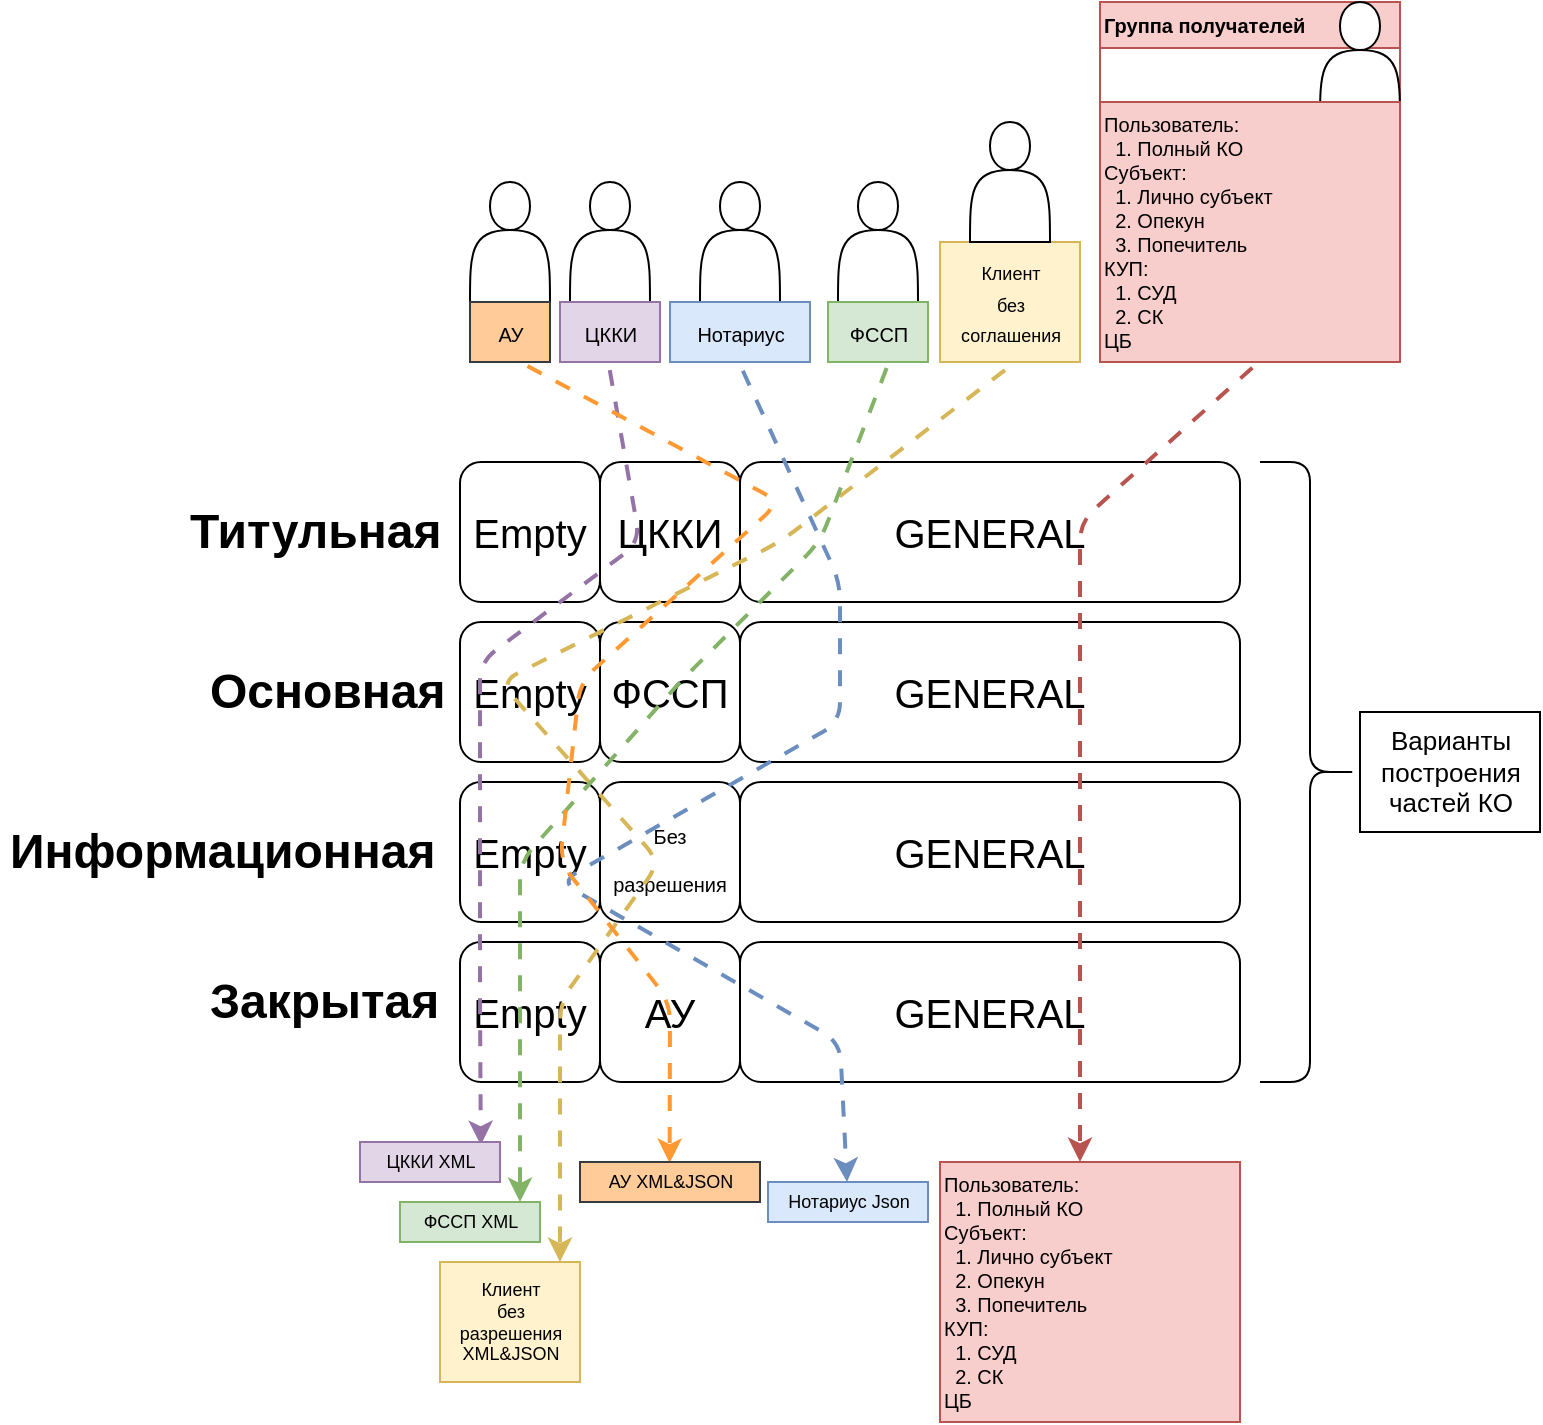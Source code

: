 <mxfile version="20.2.6" type="github">
  <diagram id="HpmNJZ4S2sPcuRV42RLy" name="Page-1">
    <mxGraphModel dx="677" dy="1539" grid="1" gridSize="10" guides="1" tooltips="1" connect="1" arrows="1" fold="1" page="1" pageScale="1" pageWidth="827" pageHeight="1169" math="0" shadow="0">
      <root>
        <mxCell id="0" />
        <mxCell id="1" parent="0" />
        <mxCell id="Vm2ZW-4iMKkyB53sfb6V-6" value="&lt;font style=&quot;font-size: 20px;&quot;&gt;GENERAL&lt;/font&gt;" style="rounded=1;whiteSpace=wrap;html=1;sketch=0;" parent="1" vertex="1">
          <mxGeometry x="370" y="120" width="250" height="70" as="geometry" />
        </mxCell>
        <mxCell id="Vm2ZW-4iMKkyB53sfb6V-8" value="&lt;h1&gt;Титульная&lt;/h1&gt;" style="text;html=1;strokeColor=none;fillColor=none;spacing=5;spacingTop=-20;whiteSpace=wrap;overflow=hidden;rounded=0;sketch=0;" parent="1" vertex="1">
          <mxGeometry x="90" y="135" width="140" height="40" as="geometry" />
        </mxCell>
        <mxCell id="Vm2ZW-4iMKkyB53sfb6V-9" value="&lt;font style=&quot;font-size: 20px;&quot;&gt;GENERAL&lt;/font&gt;" style="rounded=1;whiteSpace=wrap;html=1;sketch=0;" parent="1" vertex="1">
          <mxGeometry x="370" y="200" width="250" height="70" as="geometry" />
        </mxCell>
        <mxCell id="Vm2ZW-4iMKkyB53sfb6V-10" value="ФССП" style="rounded=1;whiteSpace=wrap;html=1;sketch=0;fontSize=20;" parent="1" vertex="1">
          <mxGeometry x="300" y="200" width="70" height="70" as="geometry" />
        </mxCell>
        <mxCell id="Vm2ZW-4iMKkyB53sfb6V-11" value="&lt;h1&gt;Основная&lt;/h1&gt;" style="text;html=1;strokeColor=none;fillColor=none;spacing=5;spacingTop=-20;whiteSpace=wrap;overflow=hidden;rounded=0;sketch=0;" parent="1" vertex="1">
          <mxGeometry x="100" y="215" width="140" height="40" as="geometry" />
        </mxCell>
        <mxCell id="Vm2ZW-4iMKkyB53sfb6V-12" value="Empty" style="rounded=1;whiteSpace=wrap;html=1;sketch=0;fontSize=20;" parent="1" vertex="1">
          <mxGeometry x="230" y="120" width="70" height="70" as="geometry" />
        </mxCell>
        <mxCell id="Vm2ZW-4iMKkyB53sfb6V-13" value="Empty" style="rounded=1;whiteSpace=wrap;html=1;sketch=0;fontSize=20;" parent="1" vertex="1">
          <mxGeometry x="230" y="200" width="70" height="70" as="geometry" />
        </mxCell>
        <mxCell id="Vm2ZW-4iMKkyB53sfb6V-14" value="&lt;font style=&quot;font-size: 20px;&quot;&gt;GENERAL&lt;/font&gt;" style="rounded=1;whiteSpace=wrap;html=1;sketch=0;" parent="1" vertex="1">
          <mxGeometry x="370" y="280" width="250" height="70" as="geometry" />
        </mxCell>
        <mxCell id="Vm2ZW-4iMKkyB53sfb6V-16" value="&lt;h1&gt;Информационная&lt;/h1&gt;" style="text;html=1;strokeColor=none;fillColor=none;spacing=5;spacingTop=-20;whiteSpace=wrap;overflow=hidden;rounded=0;sketch=0;" parent="1" vertex="1">
          <mxGeometry y="295" width="230" height="40" as="geometry" />
        </mxCell>
        <mxCell id="Vm2ZW-4iMKkyB53sfb6V-17" value="Empty" style="rounded=1;whiteSpace=wrap;html=1;sketch=0;fontSize=20;" parent="1" vertex="1">
          <mxGeometry x="230" y="280" width="70" height="70" as="geometry" />
        </mxCell>
        <mxCell id="Vm2ZW-4iMKkyB53sfb6V-21" value="Empty" style="rounded=1;whiteSpace=wrap;html=1;sketch=0;fontSize=20;" parent="1" vertex="1">
          <mxGeometry x="230" y="360" width="70" height="70" as="geometry" />
        </mxCell>
        <mxCell id="Vm2ZW-4iMKkyB53sfb6V-22" value="&lt;h1&gt;Закрытая&lt;/h1&gt;" style="text;html=1;strokeColor=none;fillColor=none;spacing=5;spacingTop=-20;whiteSpace=wrap;overflow=hidden;rounded=0;sketch=0;" parent="1" vertex="1">
          <mxGeometry x="100" y="370" width="140" height="40" as="geometry" />
        </mxCell>
        <mxCell id="Vm2ZW-4iMKkyB53sfb6V-23" value="&lt;span style=&quot;font-size: 10px;&quot;&gt;Без разрешения&lt;/span&gt;" style="rounded=1;whiteSpace=wrap;html=1;sketch=0;fontSize=20;" parent="1" vertex="1">
          <mxGeometry x="300" y="280" width="70" height="70" as="geometry" />
        </mxCell>
        <mxCell id="Vm2ZW-4iMKkyB53sfb6V-24" value="&lt;font style=&quot;font-size: 20px;&quot;&gt;GENERAL&lt;/font&gt;" style="rounded=1;whiteSpace=wrap;html=1;sketch=0;" parent="1" vertex="1">
          <mxGeometry x="370" y="360" width="250" height="70" as="geometry" />
        </mxCell>
        <mxCell id="Vm2ZW-4iMKkyB53sfb6V-25" value="АУ" style="rounded=1;whiteSpace=wrap;html=1;sketch=0;fontSize=20;" parent="1" vertex="1">
          <mxGeometry x="300" y="360" width="70" height="70" as="geometry" />
        </mxCell>
        <mxCell id="Vm2ZW-4iMKkyB53sfb6V-31" value="Группа получателей" style="swimlane;sketch=0;fontSize=10;fillColor=#f8cecc;strokeColor=#b85450;align=left;" parent="1" vertex="1">
          <mxGeometry x="550" y="-110" width="150" height="180" as="geometry">
            <mxRectangle x="480" y="-110" width="140" height="30" as="alternateBounds" />
          </mxGeometry>
        </mxCell>
        <mxCell id="Vm2ZW-4iMKkyB53sfb6V-32" value="" style="shape=actor;whiteSpace=wrap;html=1;sketch=0;fontSize=10;" parent="Vm2ZW-4iMKkyB53sfb6V-31" vertex="1">
          <mxGeometry x="110" width="40" height="60" as="geometry" />
        </mxCell>
        <mxCell id="Vm2ZW-4iMKkyB53sfb6V-33" value="Пользователь:&lt;br&gt;&lt;span style=&quot;white-space: pre;&quot;&gt;	&lt;/span&gt;&lt;span style=&quot;white-space: pre;&quot;&gt;	&lt;/span&gt;1. Полный КО&lt;br&gt;Субъект:&lt;br&gt;&lt;span style=&quot;white-space: pre;&quot;&gt;	&lt;/span&gt;&lt;span style=&quot;white-space: pre;&quot;&gt;	&lt;/span&gt;1. Лично субъект&lt;br&gt;&lt;span style=&quot;white-space: pre;&quot;&gt;	&lt;/span&gt;&lt;span style=&quot;white-space: pre;&quot;&gt;	&lt;/span&gt;2. Опекун&lt;br&gt;&lt;span style=&quot;white-space: pre;&quot;&gt;	&lt;/span&gt;&lt;span style=&quot;white-space: pre;&quot;&gt;	&lt;/span&gt;3. Попечитель&lt;br&gt;КУП:&lt;br&gt;&lt;span style=&quot;white-space: pre;&quot;&gt;	&lt;/span&gt;&lt;span style=&quot;white-space: pre;&quot;&gt;	&lt;/span&gt;1. СУД&lt;br&gt;&lt;span style=&quot;white-space: pre;&quot;&gt;	&lt;/span&gt;&lt;span style=&quot;white-space: pre;&quot;&gt;	&lt;/span&gt;2. СК&lt;br&gt;ЦБ" style="text;html=1;align=left;verticalAlign=middle;resizable=0;points=[];autosize=1;strokeColor=#b85450;fillColor=#f8cecc;fontSize=10;" parent="Vm2ZW-4iMKkyB53sfb6V-31" vertex="1">
          <mxGeometry y="50" width="150" height="130" as="geometry" />
        </mxCell>
        <mxCell id="Vm2ZW-4iMKkyB53sfb6V-36" value="" style="endArrow=classic;html=1;rounded=1;fontSize=10;exitX=0.529;exitY=1;exitDx=0;exitDy=0;exitPerimeter=0;fillColor=#f8cecc;strokeColor=#b85450;flowAnimation=1;strokeWidth=2;" parent="1" source="Vm2ZW-4iMKkyB53sfb6V-33" edge="1">
          <mxGeometry width="50" height="50" relative="1" as="geometry">
            <mxPoint x="490" y="70" as="sourcePoint" />
            <mxPoint x="540" y="470" as="targetPoint" />
            <Array as="points">
              <mxPoint x="540" y="150" />
              <mxPoint x="540" y="230" />
              <mxPoint x="540" y="310" />
              <mxPoint x="540" y="390" />
            </Array>
          </mxGeometry>
        </mxCell>
        <mxCell id="Vm2ZW-4iMKkyB53sfb6V-37" value="" style="shape=curlyBracket;whiteSpace=wrap;html=1;rounded=1;flipH=1;sketch=0;fontSize=10;" parent="1" vertex="1">
          <mxGeometry x="630" y="120" width="50" height="310" as="geometry" />
        </mxCell>
        <mxCell id="Vm2ZW-4iMKkyB53sfb6V-38" value="&lt;font style=&quot;font-size: 13px;&quot;&gt;Варианты &lt;br&gt;построения &lt;br&gt;частей КО&lt;/font&gt;" style="text;html=1;align=center;verticalAlign=middle;resizable=0;points=[];autosize=1;strokeColor=default;fillColor=none;fontSize=10;" parent="1" vertex="1">
          <mxGeometry x="680" y="245" width="90" height="60" as="geometry" />
        </mxCell>
        <mxCell id="Vm2ZW-4iMKkyB53sfb6V-40" value="ЦККИ" style="rounded=1;whiteSpace=wrap;html=1;sketch=0;fontSize=20;" parent="1" vertex="1">
          <mxGeometry x="300" y="120" width="70" height="70" as="geometry" />
        </mxCell>
        <mxCell id="Vm2ZW-4iMKkyB53sfb6V-47" value="" style="endArrow=classic;html=1;rounded=1;fontSize=9;exitX=0.512;exitY=1.025;exitDx=0;exitDy=0;exitPerimeter=0;fillColor=#fff2cc;strokeColor=#d6b656;comic=0;snapToPoint=1;endSize=6;targetPerimeterSpacing=0;sourcePerimeterSpacing=0;strokeWidth=2;startArrow=none;startFill=0;flowAnimation=1;entryX=0.857;entryY=0;entryDx=0;entryDy=0;entryPerimeter=0;" parent="1" source="Vm2ZW-4iMKkyB53sfb6V-42" target="Vm2ZW-4iMKkyB53sfb6V-68" edge="1">
          <mxGeometry width="50" height="50" relative="1" as="geometry">
            <mxPoint x="520" y="130" as="sourcePoint" />
            <mxPoint x="290" y="470" as="targetPoint" />
            <Array as="points">
              <mxPoint x="390" y="160" />
              <mxPoint x="250" y="230" />
              <mxPoint x="330" y="320" />
              <mxPoint x="280" y="390" />
            </Array>
          </mxGeometry>
        </mxCell>
        <mxCell id="Vm2ZW-4iMKkyB53sfb6V-48" value="" style="group" parent="1" vertex="1" connectable="0">
          <mxGeometry x="280" y="-20" width="50" height="90" as="geometry" />
        </mxCell>
        <mxCell id="Vm2ZW-4iMKkyB53sfb6V-45" value="" style="shape=actor;whiteSpace=wrap;html=1;sketch=0;fontSize=13;strokeColor=default;" parent="Vm2ZW-4iMKkyB53sfb6V-48" vertex="1">
          <mxGeometry x="5" width="40" height="60" as="geometry" />
        </mxCell>
        <mxCell id="Vm2ZW-4iMKkyB53sfb6V-46" value="&lt;font size=&quot;1&quot;&gt;ЦККИ&lt;br&gt;&lt;/font&gt;" style="text;html=1;align=center;verticalAlign=middle;resizable=0;points=[];autosize=1;strokeColor=#9673a6;fillColor=#e1d5e7;fontSize=13;" parent="Vm2ZW-4iMKkyB53sfb6V-48" vertex="1">
          <mxGeometry y="60" width="50" height="30" as="geometry" />
        </mxCell>
        <mxCell id="Vm2ZW-4iMKkyB53sfb6V-50" value="" style="group" parent="1" vertex="1" connectable="0">
          <mxGeometry x="470" y="-50" width="70" height="120" as="geometry" />
        </mxCell>
        <mxCell id="Vm2ZW-4iMKkyB53sfb6V-42" value="&lt;font style=&quot;font-size: 9px;&quot;&gt;Клиент &lt;br&gt;без &lt;br&gt;соглашения&lt;/font&gt;" style="text;html=1;align=center;verticalAlign=middle;resizable=0;points=[];autosize=1;strokeColor=#d6b656;fillColor=#fff2cc;fontSize=13;" parent="Vm2ZW-4iMKkyB53sfb6V-50" vertex="1">
          <mxGeometry y="60" width="70" height="60" as="geometry" />
        </mxCell>
        <mxCell id="Vm2ZW-4iMKkyB53sfb6V-41" value="" style="shape=actor;whiteSpace=wrap;html=1;sketch=0;fontSize=13;strokeColor=default;" parent="Vm2ZW-4iMKkyB53sfb6V-50" vertex="1">
          <mxGeometry x="15" width="40" height="60" as="geometry" />
        </mxCell>
        <mxCell id="Vm2ZW-4iMKkyB53sfb6V-51" value="" style="endArrow=classic;html=1;rounded=1;fontSize=9;exitX=0.483;exitY=0.994;exitDx=0;exitDy=0;exitPerimeter=0;fillColor=#e1d5e7;strokeColor=#9673a6;comic=0;snapToPoint=1;endSize=6;targetPerimeterSpacing=0;sourcePerimeterSpacing=0;strokeWidth=2;startArrow=none;startFill=0;flowAnimation=1;entryX=0.863;entryY=0.076;entryDx=0;entryDy=0;entryPerimeter=0;" parent="1" source="Vm2ZW-4iMKkyB53sfb6V-46" target="Vm2ZW-4iMKkyB53sfb6V-71" edge="1">
          <mxGeometry width="50" height="50" relative="1" as="geometry">
            <mxPoint x="445.84" y="81.5" as="sourcePoint" />
            <mxPoint x="240" y="470" as="targetPoint" />
            <Array as="points">
              <mxPoint x="320" y="160" />
              <mxPoint x="240" y="220" />
              <mxPoint x="240" y="310" />
              <mxPoint x="240" y="390" />
            </Array>
          </mxGeometry>
        </mxCell>
        <mxCell id="Vm2ZW-4iMKkyB53sfb6V-52" value="" style="group" parent="1" vertex="1" connectable="0">
          <mxGeometry x="414" y="-20" width="50" height="90" as="geometry" />
        </mxCell>
        <mxCell id="Vm2ZW-4iMKkyB53sfb6V-53" value="" style="shape=actor;whiteSpace=wrap;html=1;sketch=0;fontSize=13;strokeColor=default;" parent="Vm2ZW-4iMKkyB53sfb6V-52" vertex="1">
          <mxGeometry x="5" width="40" height="60" as="geometry" />
        </mxCell>
        <mxCell id="Vm2ZW-4iMKkyB53sfb6V-54" value="&lt;font size=&quot;1&quot;&gt;ФССП&lt;br&gt;&lt;/font&gt;" style="text;html=1;align=center;verticalAlign=middle;resizable=0;points=[];autosize=1;strokeColor=#82b366;fillColor=#d5e8d4;fontSize=13;" parent="Vm2ZW-4iMKkyB53sfb6V-52" vertex="1">
          <mxGeometry y="60" width="50" height="30" as="geometry" />
        </mxCell>
        <mxCell id="Vm2ZW-4iMKkyB53sfb6V-55" value="" style="endArrow=classic;html=1;rounded=1;fontSize=9;exitX=0.617;exitY=0.967;exitDx=0;exitDy=0;exitPerimeter=0;fillColor=#d5e8d4;strokeColor=#82b366;comic=0;snapToPoint=1;endSize=6;targetPerimeterSpacing=0;sourcePerimeterSpacing=0;strokeWidth=2;startArrow=none;startFill=0;flowAnimation=1;" parent="1" source="Vm2ZW-4iMKkyB53sfb6V-54" edge="1">
          <mxGeometry width="50" height="50" relative="1" as="geometry">
            <mxPoint x="445.84" y="81.5" as="sourcePoint" />
            <mxPoint x="260" y="490" as="targetPoint" />
            <Array as="points">
              <mxPoint x="410" y="160" />
              <mxPoint x="340" y="230" />
              <mxPoint x="260" y="320" />
            </Array>
          </mxGeometry>
        </mxCell>
        <mxCell id="Vm2ZW-4iMKkyB53sfb6V-56" value="" style="group" parent="1" vertex="1" connectable="0">
          <mxGeometry x="340" y="-20" width="60" height="90" as="geometry" />
        </mxCell>
        <mxCell id="Vm2ZW-4iMKkyB53sfb6V-57" value="" style="shape=actor;whiteSpace=wrap;html=1;sketch=0;fontSize=13;strokeColor=default;" parent="Vm2ZW-4iMKkyB53sfb6V-56" vertex="1">
          <mxGeometry x="10" width="40" height="60" as="geometry" />
        </mxCell>
        <mxCell id="Vm2ZW-4iMKkyB53sfb6V-58" value="&lt;font size=&quot;1&quot;&gt;Нотариус&lt;br&gt;&lt;/font&gt;" style="text;html=1;align=center;verticalAlign=middle;resizable=0;points=[];autosize=1;strokeColor=#6c8ebf;fillColor=#dae8fc;fontSize=13;" parent="Vm2ZW-4iMKkyB53sfb6V-56" vertex="1">
          <mxGeometry x="-5" y="60" width="70" height="30" as="geometry" />
        </mxCell>
        <mxCell id="Vm2ZW-4iMKkyB53sfb6V-59" value="" style="endArrow=classic;html=1;rounded=1;fontSize=9;exitX=0.495;exitY=1.017;exitDx=0;exitDy=0;exitPerimeter=0;fillColor=#dae8fc;strokeColor=#6c8ebf;comic=0;snapToPoint=1;endSize=6;targetPerimeterSpacing=0;sourcePerimeterSpacing=0;strokeWidth=2;startArrow=none;startFill=0;flowAnimation=1;" parent="1" source="Vm2ZW-4iMKkyB53sfb6V-58" edge="1" target="U7iWCSA3t5KiNLshfyeG-4">
          <mxGeometry width="50" height="50" relative="1" as="geometry">
            <mxPoint x="371.68" y="81.5" as="sourcePoint" />
            <mxPoint x="400" y="460" as="targetPoint" />
            <Array as="points">
              <mxPoint x="420" y="180" />
              <mxPoint x="420" y="250" />
              <mxPoint x="280" y="330" />
              <mxPoint x="420" y="410" />
            </Array>
          </mxGeometry>
        </mxCell>
        <mxCell id="Vm2ZW-4iMKkyB53sfb6V-60" value="" style="group" parent="1" vertex="1" connectable="0">
          <mxGeometry x="230" y="-20" width="50" height="90" as="geometry" />
        </mxCell>
        <mxCell id="Vm2ZW-4iMKkyB53sfb6V-61" value="" style="shape=actor;whiteSpace=wrap;html=1;sketch=0;fontSize=13;strokeColor=default;" parent="Vm2ZW-4iMKkyB53sfb6V-60" vertex="1">
          <mxGeometry x="5" width="40" height="60" as="geometry" />
        </mxCell>
        <mxCell id="Vm2ZW-4iMKkyB53sfb6V-62" value="&lt;font size=&quot;1&quot;&gt;АУ&lt;br&gt;&lt;/font&gt;" style="text;html=1;align=center;verticalAlign=middle;resizable=0;points=[];autosize=1;strokeColor=#36393d;fillColor=#ffcc99;fontSize=13;" parent="Vm2ZW-4iMKkyB53sfb6V-60" vertex="1">
          <mxGeometry x="5" y="60" width="40" height="30" as="geometry" />
        </mxCell>
        <mxCell id="Vm2ZW-4iMKkyB53sfb6V-64" value="" style="endArrow=classic;html=1;rounded=1;fontSize=9;fillColor=#ffcc99;strokeColor=#FF9933;comic=0;snapToPoint=1;endSize=6;targetPerimeterSpacing=0;sourcePerimeterSpacing=0;strokeWidth=2;startArrow=none;startFill=0;flowAnimation=1;entryX=0.498;entryY=0.024;entryDx=0;entryDy=0;entryPerimeter=0;" parent="1" edge="1" target="Vm2ZW-4iMKkyB53sfb6V-67">
          <mxGeometry width="50" height="50" relative="1" as="geometry">
            <mxPoint x="260" y="70" as="sourcePoint" />
            <mxPoint x="340" y="470" as="targetPoint" />
            <Array as="points">
              <mxPoint x="390" y="140" />
              <mxPoint x="290" y="230" />
              <mxPoint x="280" y="320" />
              <mxPoint x="335" y="390" />
            </Array>
          </mxGeometry>
        </mxCell>
        <mxCell id="Vm2ZW-4iMKkyB53sfb6V-67" value="АУ XML&amp;amp;JSON" style="text;html=1;align=center;verticalAlign=middle;resizable=0;points=[];autosize=1;strokeColor=#36393d;fillColor=#ffcc99;fontSize=9;" parent="1" vertex="1">
          <mxGeometry x="290" y="470" width="90" height="20" as="geometry" />
        </mxCell>
        <mxCell id="Vm2ZW-4iMKkyB53sfb6V-68" value="Клиент &lt;br&gt;без &lt;br&gt;разрешения&lt;br&gt;XML&amp;amp;JSON" style="text;html=1;align=center;verticalAlign=middle;resizable=0;points=[];autosize=1;strokeColor=#d6b656;fillColor=#fff2cc;fontSize=9;" parent="1" vertex="1">
          <mxGeometry x="220" y="520" width="70" height="60" as="geometry" />
        </mxCell>
        <mxCell id="Vm2ZW-4iMKkyB53sfb6V-70" value="ФССП XML" style="text;html=1;align=center;verticalAlign=middle;resizable=0;points=[];autosize=1;strokeColor=#82b366;fillColor=#d5e8d4;fontSize=9;" parent="1" vertex="1">
          <mxGeometry x="200" y="490" width="70" height="20" as="geometry" />
        </mxCell>
        <mxCell id="Vm2ZW-4iMKkyB53sfb6V-71" value="ЦККИ XML" style="text;html=1;align=center;verticalAlign=middle;resizable=0;points=[];autosize=1;strokeColor=#9673a6;fillColor=#e1d5e7;fontSize=9;" parent="1" vertex="1">
          <mxGeometry x="180" y="460" width="70" height="20" as="geometry" />
        </mxCell>
        <mxCell id="U7iWCSA3t5KiNLshfyeG-2" value="Пользователь:&lt;br&gt;&lt;span style=&quot;white-space: pre;&quot;&gt;	&lt;/span&gt;&lt;span style=&quot;white-space: pre;&quot;&gt;	&lt;/span&gt;1. Полный КО&lt;br&gt;Субъект:&lt;br&gt;&lt;span style=&quot;white-space: pre;&quot;&gt;	&lt;/span&gt;&lt;span style=&quot;white-space: pre;&quot;&gt;	&lt;/span&gt;1. Лично субъект&lt;br&gt;&lt;span style=&quot;white-space: pre;&quot;&gt;	&lt;/span&gt;&lt;span style=&quot;white-space: pre;&quot;&gt;	&lt;/span&gt;2. Опекун&lt;br&gt;&lt;span style=&quot;white-space: pre;&quot;&gt;	&lt;/span&gt;&lt;span style=&quot;white-space: pre;&quot;&gt;	&lt;/span&gt;3. Попечитель&lt;br&gt;КУП:&lt;br&gt;&lt;span style=&quot;white-space: pre;&quot;&gt;	&lt;/span&gt;&lt;span style=&quot;white-space: pre;&quot;&gt;	&lt;/span&gt;1. СУД&lt;br&gt;&lt;span style=&quot;white-space: pre;&quot;&gt;	&lt;/span&gt;&lt;span style=&quot;white-space: pre;&quot;&gt;	&lt;/span&gt;2. СК&lt;br&gt;ЦБ" style="text;html=1;align=left;verticalAlign=middle;resizable=0;points=[];autosize=1;strokeColor=#b85450;fillColor=#f8cecc;fontSize=10;" vertex="1" parent="1">
          <mxGeometry x="470" y="470" width="150" height="130" as="geometry" />
        </mxCell>
        <mxCell id="U7iWCSA3t5KiNLshfyeG-4" value="Нотариус Json" style="text;html=1;align=center;verticalAlign=middle;resizable=0;points=[];autosize=1;strokeColor=#6c8ebf;fillColor=#dae8fc;fontSize=9;" vertex="1" parent="1">
          <mxGeometry x="384" y="480" width="80" height="20" as="geometry" />
        </mxCell>
      </root>
    </mxGraphModel>
  </diagram>
</mxfile>

